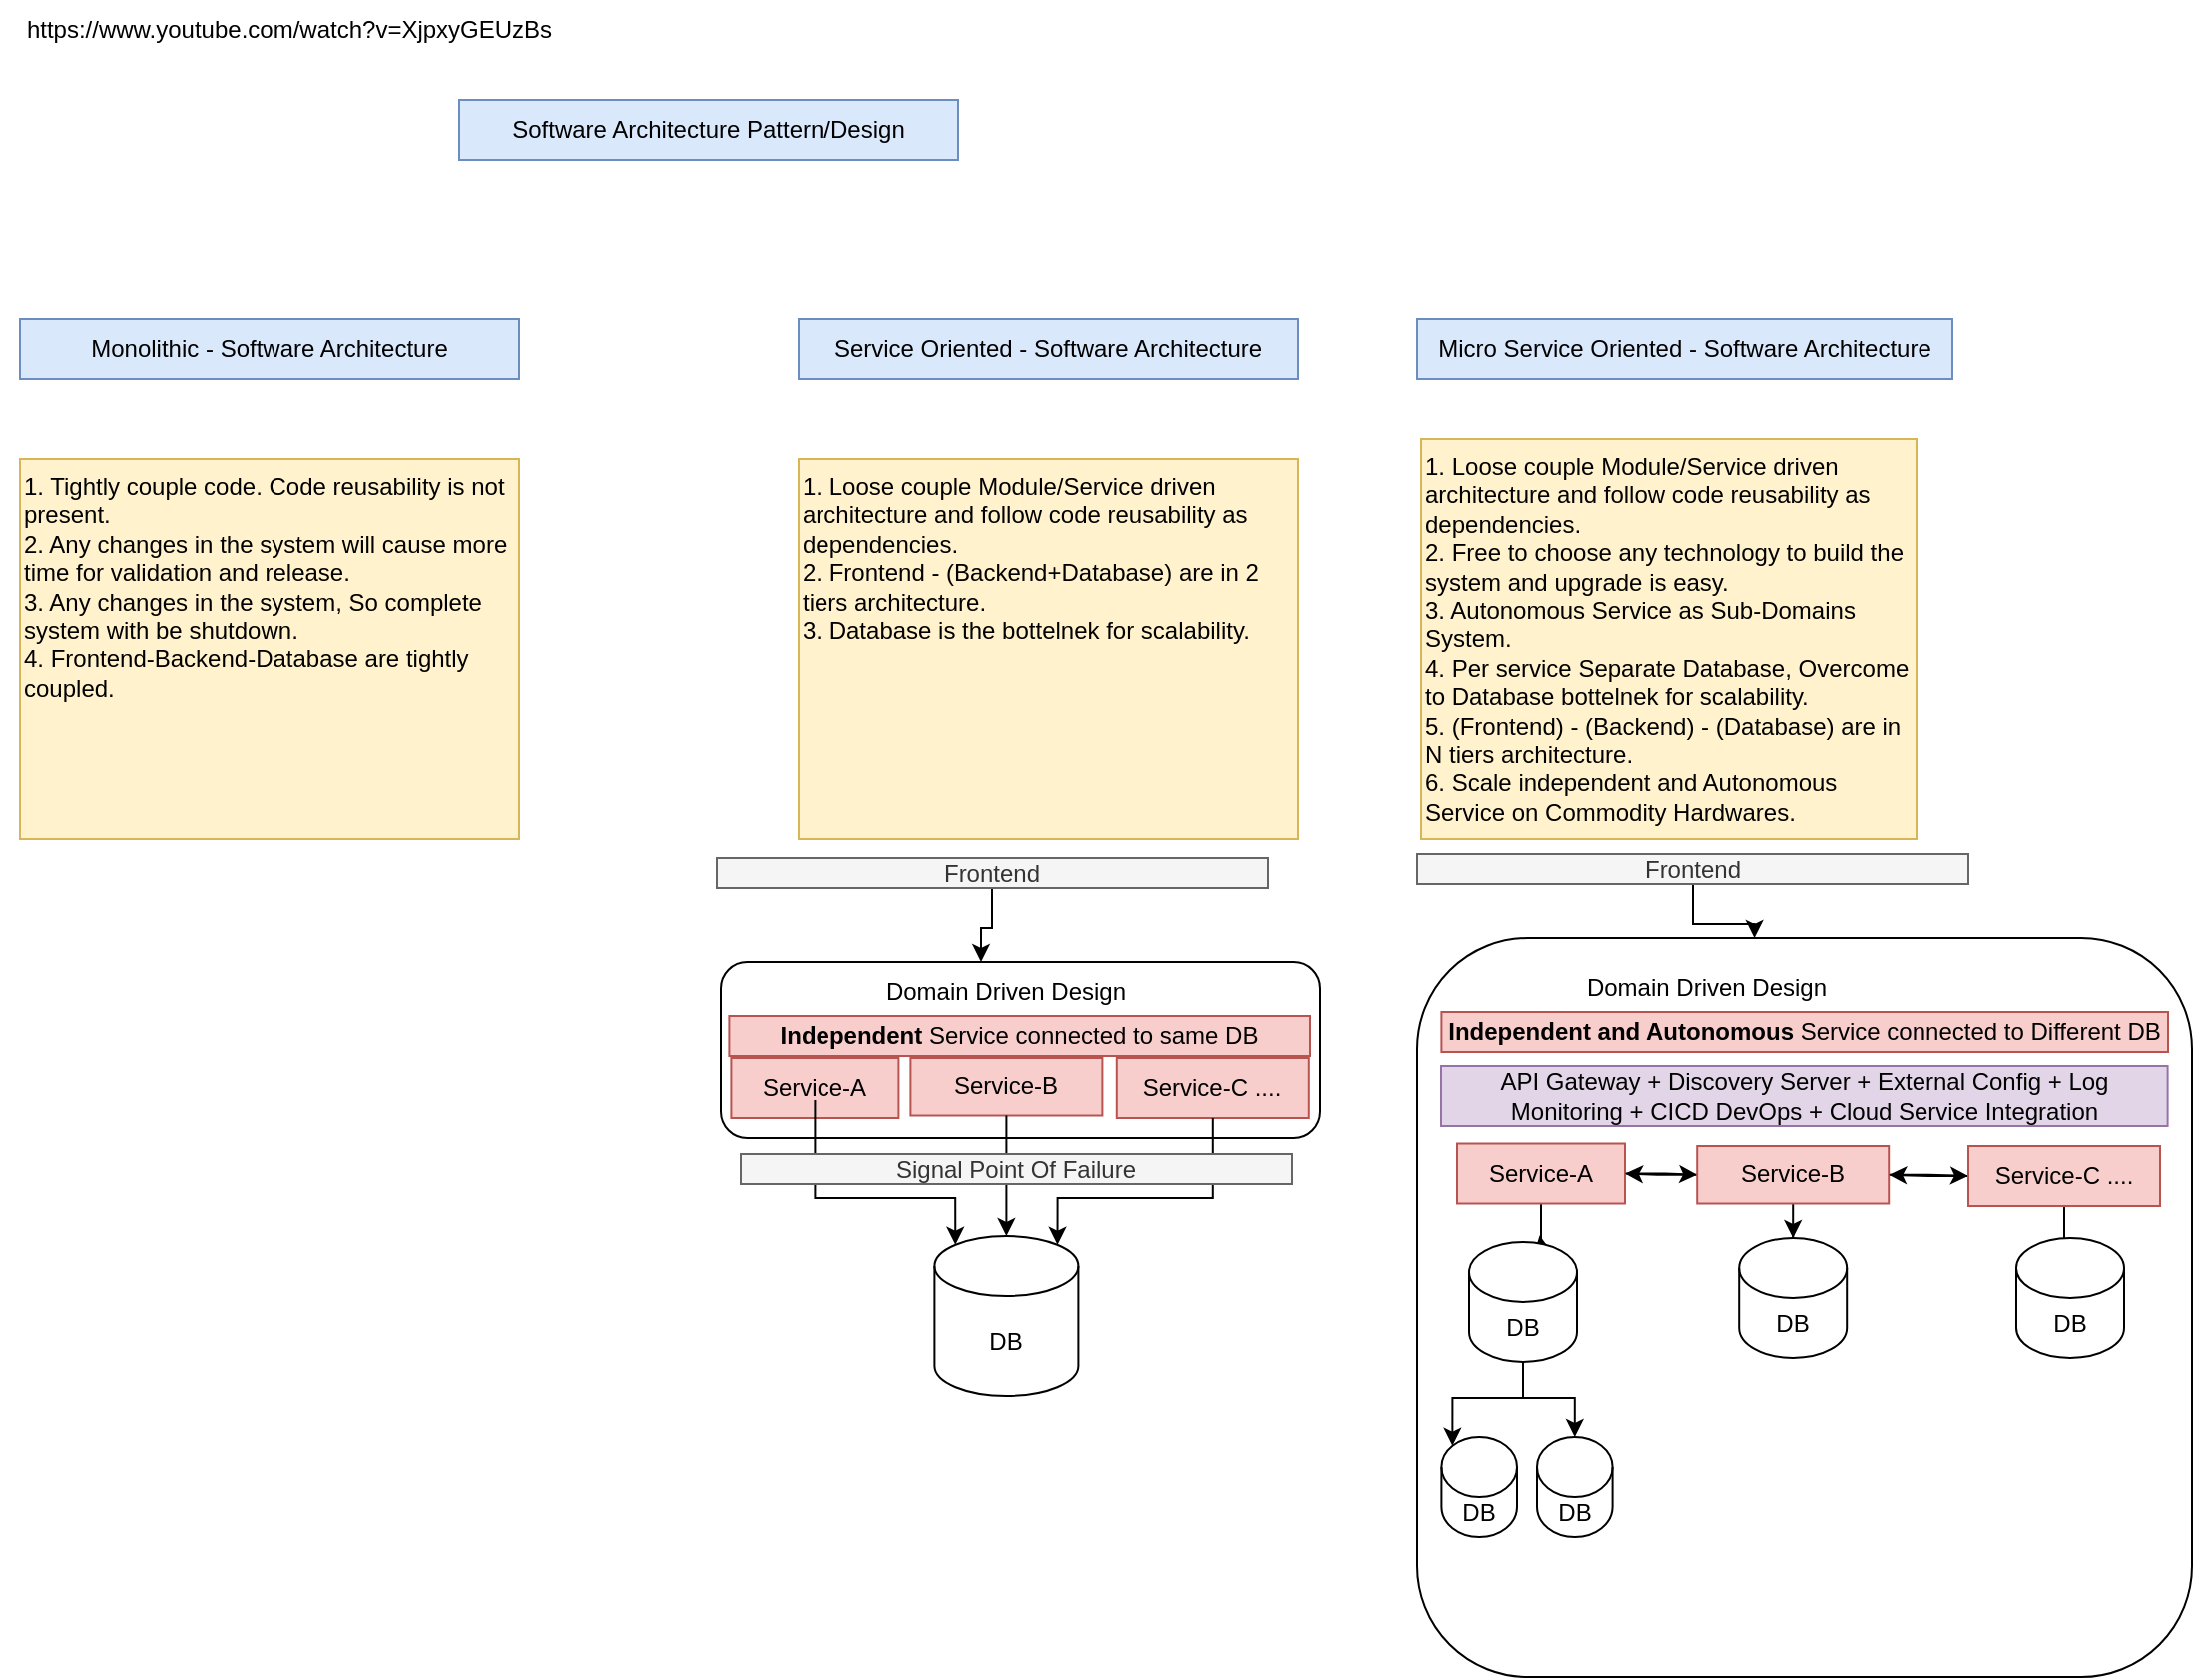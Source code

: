<mxfile version="16.4.3" type="github">
  <diagram id="GwWN1pVUDdLghwZrit8f" name="Page-1">
    <mxGraphModel dx="782" dy="468" grid="1" gridSize="10" guides="1" tooltips="1" connect="1" arrows="1" fold="1" page="1" pageScale="1" pageWidth="850" pageHeight="1100" math="0" shadow="0">
      <root>
        <mxCell id="0" />
        <mxCell id="1" parent="0" />
        <mxCell id="T3a6LwRcXDjMifkzxQnk-1" value="Software Architecture Pattern/Design" style="text;html=1;strokeColor=#6c8ebf;fillColor=#dae8fc;align=center;verticalAlign=middle;whiteSpace=wrap;rounded=0;" vertex="1" parent="1">
          <mxGeometry x="310" y="50" width="250" height="30" as="geometry" />
        </mxCell>
        <mxCell id="T3a6LwRcXDjMifkzxQnk-2" value="Monolithic - Software Architecture" style="text;html=1;strokeColor=#6c8ebf;fillColor=#dae8fc;align=center;verticalAlign=middle;whiteSpace=wrap;rounded=0;" vertex="1" parent="1">
          <mxGeometry x="90" y="160" width="250" height="30" as="geometry" />
        </mxCell>
        <mxCell id="T3a6LwRcXDjMifkzxQnk-3" value="Service Oriented - Software Architecture" style="text;html=1;strokeColor=#6c8ebf;fillColor=#dae8fc;align=center;verticalAlign=middle;whiteSpace=wrap;rounded=0;" vertex="1" parent="1">
          <mxGeometry x="480" y="160" width="250" height="30" as="geometry" />
        </mxCell>
        <mxCell id="T3a6LwRcXDjMifkzxQnk-4" value="1. Tightly couple code. Code reusability is not present.&amp;nbsp;&lt;br&gt;2. Any changes in the system will cause more time for validation and release.&lt;br&gt;3. Any changes in the system, So complete system with be shutdown.&lt;br&gt;4. Frontend-Backend-Database are tightly coupled." style="text;html=1;strokeColor=#d6b656;fillColor=#fff2cc;align=left;verticalAlign=top;whiteSpace=wrap;rounded=0;" vertex="1" parent="1">
          <mxGeometry x="90" y="230" width="250" height="190" as="geometry" />
        </mxCell>
        <mxCell id="T3a6LwRcXDjMifkzxQnk-5" value="1. Loose couple Module/Service driven architecture and follow code reusability as dependencies.&amp;nbsp;&lt;br&gt;2. Frontend - (Backend+Database) are in 2 tiers architecture.&lt;br&gt;3. Database is the bottelnek for scalability." style="text;html=1;strokeColor=#d6b656;fillColor=#fff2cc;align=left;verticalAlign=top;whiteSpace=wrap;rounded=0;" vertex="1" parent="1">
          <mxGeometry x="480" y="230" width="250" height="190" as="geometry" />
        </mxCell>
        <mxCell id="T3a6LwRcXDjMifkzxQnk-20" value="" style="group" vertex="1" connectable="0" parent="1">
          <mxGeometry x="439" y="430" width="300" height="252" as="geometry" />
        </mxCell>
        <mxCell id="T3a6LwRcXDjMifkzxQnk-6" value="" style="rounded=1;whiteSpace=wrap;html=1;" vertex="1" parent="T3a6LwRcXDjMifkzxQnk-20">
          <mxGeometry x="2" y="52" width="300" height="88" as="geometry" />
        </mxCell>
        <mxCell id="T3a6LwRcXDjMifkzxQnk-7" value="Service-A" style="rounded=0;whiteSpace=wrap;html=1;fillColor=#f8cecc;strokeColor=#b85450;" vertex="1" parent="T3a6LwRcXDjMifkzxQnk-20">
          <mxGeometry x="7.2" y="100" width="84" height="30" as="geometry" />
        </mxCell>
        <mxCell id="T3a6LwRcXDjMifkzxQnk-8" value="Service-B" style="rounded=0;whiteSpace=wrap;html=1;fillColor=#f8cecc;strokeColor=#b85450;" vertex="1" parent="T3a6LwRcXDjMifkzxQnk-20">
          <mxGeometry x="97.2" y="100" width="96" height="28.75" as="geometry" />
        </mxCell>
        <mxCell id="T3a6LwRcXDjMifkzxQnk-9" value="Service-C ...." style="text;html=1;strokeColor=#b85450;fillColor=#f8cecc;align=center;verticalAlign=middle;whiteSpace=wrap;rounded=0;" vertex="1" parent="T3a6LwRcXDjMifkzxQnk-20">
          <mxGeometry x="200.4" y="100" width="96" height="30" as="geometry" />
        </mxCell>
        <mxCell id="T3a6LwRcXDjMifkzxQnk-10" value="Domain Driven Design" style="text;html=1;strokeColor=none;fillColor=none;align=center;verticalAlign=middle;whiteSpace=wrap;rounded=0;" vertex="1" parent="T3a6LwRcXDjMifkzxQnk-20">
          <mxGeometry x="55.2" y="57" width="180" height="20" as="geometry" />
        </mxCell>
        <mxCell id="T3a6LwRcXDjMifkzxQnk-11" value="DB" style="shape=cylinder3;whiteSpace=wrap;html=1;boundedLbl=1;backgroundOutline=1;size=15;" vertex="1" parent="T3a6LwRcXDjMifkzxQnk-20">
          <mxGeometry x="109.2" y="189" width="72" height="80" as="geometry" />
        </mxCell>
        <mxCell id="T3a6LwRcXDjMifkzxQnk-12" style="edgeStyle=orthogonalEdgeStyle;rounded=0;orthogonalLoop=1;jettySize=auto;html=1;entryX=0.145;entryY=0;entryDx=0;entryDy=4.35;entryPerimeter=0;" edge="1" parent="T3a6LwRcXDjMifkzxQnk-20">
          <mxGeometry relative="1" as="geometry">
            <mxPoint x="49.2" y="121" as="sourcePoint" />
            <mxPoint x="119.64" y="193.35" as="targetPoint" />
            <Array as="points">
              <mxPoint x="49" y="170" />
              <mxPoint x="120" y="170" />
            </Array>
          </mxGeometry>
        </mxCell>
        <mxCell id="T3a6LwRcXDjMifkzxQnk-13" style="edgeStyle=orthogonalEdgeStyle;rounded=0;orthogonalLoop=1;jettySize=auto;html=1;entryX=0.5;entryY=0;entryDx=0;entryDy=0;entryPerimeter=0;" edge="1" parent="T3a6LwRcXDjMifkzxQnk-20" source="T3a6LwRcXDjMifkzxQnk-8" target="T3a6LwRcXDjMifkzxQnk-11">
          <mxGeometry relative="1" as="geometry" />
        </mxCell>
        <mxCell id="T3a6LwRcXDjMifkzxQnk-14" style="edgeStyle=orthogonalEdgeStyle;rounded=0;orthogonalLoop=1;jettySize=auto;html=1;entryX=0.855;entryY=0;entryDx=0;entryDy=4.35;entryPerimeter=0;" edge="1" parent="T3a6LwRcXDjMifkzxQnk-20" source="T3a6LwRcXDjMifkzxQnk-9" target="T3a6LwRcXDjMifkzxQnk-11">
          <mxGeometry relative="1" as="geometry">
            <Array as="points">
              <mxPoint x="248" y="170" />
              <mxPoint x="171" y="170" />
            </Array>
          </mxGeometry>
        </mxCell>
        <mxCell id="T3a6LwRcXDjMifkzxQnk-15" value="Signal Point Of Failure" style="text;html=1;strokeColor=#666666;fillColor=#f5f5f5;align=center;verticalAlign=middle;whiteSpace=wrap;rounded=0;fontColor=#333333;" vertex="1" parent="T3a6LwRcXDjMifkzxQnk-20">
          <mxGeometry x="12" y="148" width="276.0" height="15" as="geometry" />
        </mxCell>
        <mxCell id="T3a6LwRcXDjMifkzxQnk-19" style="edgeStyle=orthogonalEdgeStyle;rounded=0;orthogonalLoop=1;jettySize=auto;html=1;entryX=0.435;entryY=0;entryDx=0;entryDy=0;entryPerimeter=0;" edge="1" parent="T3a6LwRcXDjMifkzxQnk-20" source="T3a6LwRcXDjMifkzxQnk-16" target="T3a6LwRcXDjMifkzxQnk-6">
          <mxGeometry relative="1" as="geometry" />
        </mxCell>
        <mxCell id="T3a6LwRcXDjMifkzxQnk-16" value="Frontend" style="text;html=1;strokeColor=#666666;fillColor=#f5f5f5;align=center;verticalAlign=middle;whiteSpace=wrap;rounded=0;fontColor=#333333;" vertex="1" parent="T3a6LwRcXDjMifkzxQnk-20">
          <mxGeometry width="276.0" height="15" as="geometry" />
        </mxCell>
        <mxCell id="T3a6LwRcXDjMifkzxQnk-21" value="&lt;b&gt;Independent&lt;/b&gt; Service connected to same DB" style="text;html=1;strokeColor=#b85450;fillColor=#f8cecc;align=center;verticalAlign=middle;whiteSpace=wrap;rounded=0;" vertex="1" parent="T3a6LwRcXDjMifkzxQnk-20">
          <mxGeometry x="6.2" y="79" width="290.8" height="20" as="geometry" />
        </mxCell>
        <mxCell id="T3a6LwRcXDjMifkzxQnk-23" value="" style="rounded=1;whiteSpace=wrap;html=1;" vertex="1" parent="1">
          <mxGeometry x="790" y="470" width="388" height="370" as="geometry" />
        </mxCell>
        <mxCell id="T3a6LwRcXDjMifkzxQnk-50" style="edgeStyle=orthogonalEdgeStyle;rounded=0;orthogonalLoop=1;jettySize=auto;html=1;entryX=0.654;entryY=-0.056;entryDx=0;entryDy=0;entryPerimeter=0;" edge="1" parent="1" source="T3a6LwRcXDjMifkzxQnk-24" target="T3a6LwRcXDjMifkzxQnk-28">
          <mxGeometry relative="1" as="geometry" />
        </mxCell>
        <mxCell id="T3a6LwRcXDjMifkzxQnk-53" style="edgeStyle=orthogonalEdgeStyle;rounded=0;orthogonalLoop=1;jettySize=auto;html=1;entryX=0;entryY=0.5;entryDx=0;entryDy=0;" edge="1" parent="1" source="T3a6LwRcXDjMifkzxQnk-24" target="T3a6LwRcXDjMifkzxQnk-25">
          <mxGeometry relative="1" as="geometry" />
        </mxCell>
        <mxCell id="T3a6LwRcXDjMifkzxQnk-24" value="Service-A" style="rounded=0;whiteSpace=wrap;html=1;fillColor=#f8cecc;strokeColor=#b85450;" vertex="1" parent="1">
          <mxGeometry x="810" y="572.75" width="84" height="30" as="geometry" />
        </mxCell>
        <mxCell id="T3a6LwRcXDjMifkzxQnk-51" style="edgeStyle=orthogonalEdgeStyle;rounded=0;orthogonalLoop=1;jettySize=auto;html=1;entryX=0.5;entryY=0;entryDx=0;entryDy=0;entryPerimeter=0;" edge="1" parent="1" source="T3a6LwRcXDjMifkzxQnk-25" target="T3a6LwRcXDjMifkzxQnk-48">
          <mxGeometry relative="1" as="geometry" />
        </mxCell>
        <mxCell id="T3a6LwRcXDjMifkzxQnk-54" style="edgeStyle=orthogonalEdgeStyle;rounded=0;orthogonalLoop=1;jettySize=auto;html=1;entryX=1;entryY=0.5;entryDx=0;entryDy=0;" edge="1" parent="1" source="T3a6LwRcXDjMifkzxQnk-25" target="T3a6LwRcXDjMifkzxQnk-24">
          <mxGeometry relative="1" as="geometry" />
        </mxCell>
        <mxCell id="T3a6LwRcXDjMifkzxQnk-55" style="edgeStyle=orthogonalEdgeStyle;rounded=0;orthogonalLoop=1;jettySize=auto;html=1;entryX=0;entryY=0.5;entryDx=0;entryDy=0;" edge="1" parent="1" source="T3a6LwRcXDjMifkzxQnk-25" target="T3a6LwRcXDjMifkzxQnk-26">
          <mxGeometry relative="1" as="geometry" />
        </mxCell>
        <mxCell id="T3a6LwRcXDjMifkzxQnk-25" value="Service-B" style="rounded=0;whiteSpace=wrap;html=1;fillColor=#f8cecc;strokeColor=#b85450;" vertex="1" parent="1">
          <mxGeometry x="930.1" y="574" width="96" height="28.75" as="geometry" />
        </mxCell>
        <mxCell id="T3a6LwRcXDjMifkzxQnk-52" style="edgeStyle=orthogonalEdgeStyle;rounded=0;orthogonalLoop=1;jettySize=auto;html=1;" edge="1" parent="1" source="T3a6LwRcXDjMifkzxQnk-26" target="T3a6LwRcXDjMifkzxQnk-49">
          <mxGeometry relative="1" as="geometry" />
        </mxCell>
        <mxCell id="T3a6LwRcXDjMifkzxQnk-56" style="edgeStyle=orthogonalEdgeStyle;rounded=0;orthogonalLoop=1;jettySize=auto;html=1;entryX=1;entryY=0.5;entryDx=0;entryDy=0;" edge="1" parent="1" source="T3a6LwRcXDjMifkzxQnk-26" target="T3a6LwRcXDjMifkzxQnk-25">
          <mxGeometry relative="1" as="geometry" />
        </mxCell>
        <mxCell id="T3a6LwRcXDjMifkzxQnk-26" value="Service-C ...." style="text;html=1;strokeColor=#b85450;fillColor=#f8cecc;align=center;verticalAlign=middle;whiteSpace=wrap;rounded=0;" vertex="1" parent="1">
          <mxGeometry x="1066" y="574" width="96" height="30" as="geometry" />
        </mxCell>
        <mxCell id="T3a6LwRcXDjMifkzxQnk-27" value="Domain Driven Design" style="text;html=1;strokeColor=none;fillColor=none;align=center;verticalAlign=middle;whiteSpace=wrap;rounded=0;" vertex="1" parent="1">
          <mxGeometry x="845.2" y="485" width="180" height="20" as="geometry" />
        </mxCell>
        <mxCell id="T3a6LwRcXDjMifkzxQnk-59" style="edgeStyle=orthogonalEdgeStyle;rounded=0;orthogonalLoop=1;jettySize=auto;html=1;entryX=0.145;entryY=0;entryDx=0;entryDy=4.35;entryPerimeter=0;" edge="1" parent="1" source="T3a6LwRcXDjMifkzxQnk-28" target="T3a6LwRcXDjMifkzxQnk-57">
          <mxGeometry relative="1" as="geometry">
            <Array as="points">
              <mxPoint x="843" y="700" />
              <mxPoint x="808" y="700" />
            </Array>
          </mxGeometry>
        </mxCell>
        <mxCell id="T3a6LwRcXDjMifkzxQnk-60" style="edgeStyle=orthogonalEdgeStyle;rounded=0;orthogonalLoop=1;jettySize=auto;html=1;entryX=0.5;entryY=0;entryDx=0;entryDy=0;entryPerimeter=0;" edge="1" parent="1" source="T3a6LwRcXDjMifkzxQnk-28" target="T3a6LwRcXDjMifkzxQnk-58">
          <mxGeometry relative="1" as="geometry">
            <Array as="points">
              <mxPoint x="843" y="700" />
              <mxPoint x="869" y="700" />
            </Array>
          </mxGeometry>
        </mxCell>
        <mxCell id="T3a6LwRcXDjMifkzxQnk-28" value="DB" style="shape=cylinder3;whiteSpace=wrap;html=1;boundedLbl=1;backgroundOutline=1;size=15;" vertex="1" parent="1">
          <mxGeometry x="816" y="622" width="54" height="60" as="geometry" />
        </mxCell>
        <mxCell id="T3a6LwRcXDjMifkzxQnk-33" style="edgeStyle=orthogonalEdgeStyle;rounded=0;orthogonalLoop=1;jettySize=auto;html=1;entryX=0.435;entryY=0;entryDx=0;entryDy=0;entryPerimeter=0;" edge="1" parent="1" source="T3a6LwRcXDjMifkzxQnk-34" target="T3a6LwRcXDjMifkzxQnk-23">
          <mxGeometry relative="1" as="geometry" />
        </mxCell>
        <mxCell id="T3a6LwRcXDjMifkzxQnk-34" value="Frontend" style="text;html=1;strokeColor=#666666;fillColor=#f5f5f5;align=center;verticalAlign=middle;whiteSpace=wrap;rounded=0;fontColor=#333333;" vertex="1" parent="1">
          <mxGeometry x="790" y="428" width="276.0" height="15" as="geometry" />
        </mxCell>
        <mxCell id="T3a6LwRcXDjMifkzxQnk-35" value="&lt;b&gt;Independent and Autonomous&lt;/b&gt; Service connected to Different DB" style="text;html=1;strokeColor=#b85450;fillColor=#f8cecc;align=center;verticalAlign=middle;whiteSpace=wrap;rounded=0;" vertex="1" parent="1">
          <mxGeometry x="802.2" y="507" width="363.8" height="20" as="geometry" />
        </mxCell>
        <mxCell id="T3a6LwRcXDjMifkzxQnk-48" value="DB" style="shape=cylinder3;whiteSpace=wrap;html=1;boundedLbl=1;backgroundOutline=1;size=15;" vertex="1" parent="1">
          <mxGeometry x="951.1" y="620" width="54" height="60" as="geometry" />
        </mxCell>
        <mxCell id="T3a6LwRcXDjMifkzxQnk-49" value="DB" style="shape=cylinder3;whiteSpace=wrap;html=1;boundedLbl=1;backgroundOutline=1;size=15;" vertex="1" parent="1">
          <mxGeometry x="1090" y="620" width="54" height="60" as="geometry" />
        </mxCell>
        <mxCell id="T3a6LwRcXDjMifkzxQnk-57" value="DB" style="shape=cylinder3;whiteSpace=wrap;html=1;boundedLbl=1;backgroundOutline=1;size=15;" vertex="1" parent="1">
          <mxGeometry x="802.2" y="720" width="37.8" height="50" as="geometry" />
        </mxCell>
        <mxCell id="T3a6LwRcXDjMifkzxQnk-58" value="DB" style="shape=cylinder3;whiteSpace=wrap;html=1;boundedLbl=1;backgroundOutline=1;size=15;" vertex="1" parent="1">
          <mxGeometry x="850" y="720" width="37.8" height="50" as="geometry" />
        </mxCell>
        <mxCell id="T3a6LwRcXDjMifkzxQnk-62" value="Micro Service Oriented - Software Architecture" style="text;html=1;strokeColor=#6c8ebf;fillColor=#dae8fc;align=center;verticalAlign=middle;whiteSpace=wrap;rounded=0;" vertex="1" parent="1">
          <mxGeometry x="790" y="160" width="268" height="30" as="geometry" />
        </mxCell>
        <mxCell id="T3a6LwRcXDjMifkzxQnk-63" value="1. Loose couple Module/Service driven architecture and follow code reusability as dependencies.&amp;nbsp;&lt;br&gt;2. Free to choose any technology to build the system and upgrade is easy.&lt;br&gt;3. Autonomous Service as Sub-Domains System.&lt;br&gt;4. Per service Separate Database, Overcome to Database bottelnek for scalability.&lt;br&gt;5. (Frontend) - (Backend) - (Database) are in N tiers architecture.&lt;br&gt;6. Scale independent and Autonomous Service on Commodity Hardwares.&amp;nbsp;" style="text;html=1;strokeColor=#d6b656;fillColor=#fff2cc;align=left;verticalAlign=top;whiteSpace=wrap;rounded=0;" vertex="1" parent="1">
          <mxGeometry x="792" y="220" width="248" height="200" as="geometry" />
        </mxCell>
        <mxCell id="T3a6LwRcXDjMifkzxQnk-64" value="API Gateway + Discovery Server + External Config + Log Monitoring + CICD DevOps + Cloud Service Integration" style="text;html=1;strokeColor=#9673a6;fillColor=#e1d5e7;align=center;verticalAlign=middle;whiteSpace=wrap;rounded=0;" vertex="1" parent="1">
          <mxGeometry x="802" y="534" width="363.8" height="30" as="geometry" />
        </mxCell>
        <UserObject label="https://www.youtube.com/watch?v=XjpxyGEUzBs" link="https://www.youtube.com/watch?v=XjpxyGEUzBs" id="T3a6LwRcXDjMifkzxQnk-65">
          <mxCell style="text;html=1;strokeColor=none;fillColor=none;align=center;verticalAlign=middle;whiteSpace=wrap;rounded=0;" vertex="1" parent="1">
            <mxGeometry x="80" width="290" height="30" as="geometry" />
          </mxCell>
        </UserObject>
      </root>
    </mxGraphModel>
  </diagram>
</mxfile>
